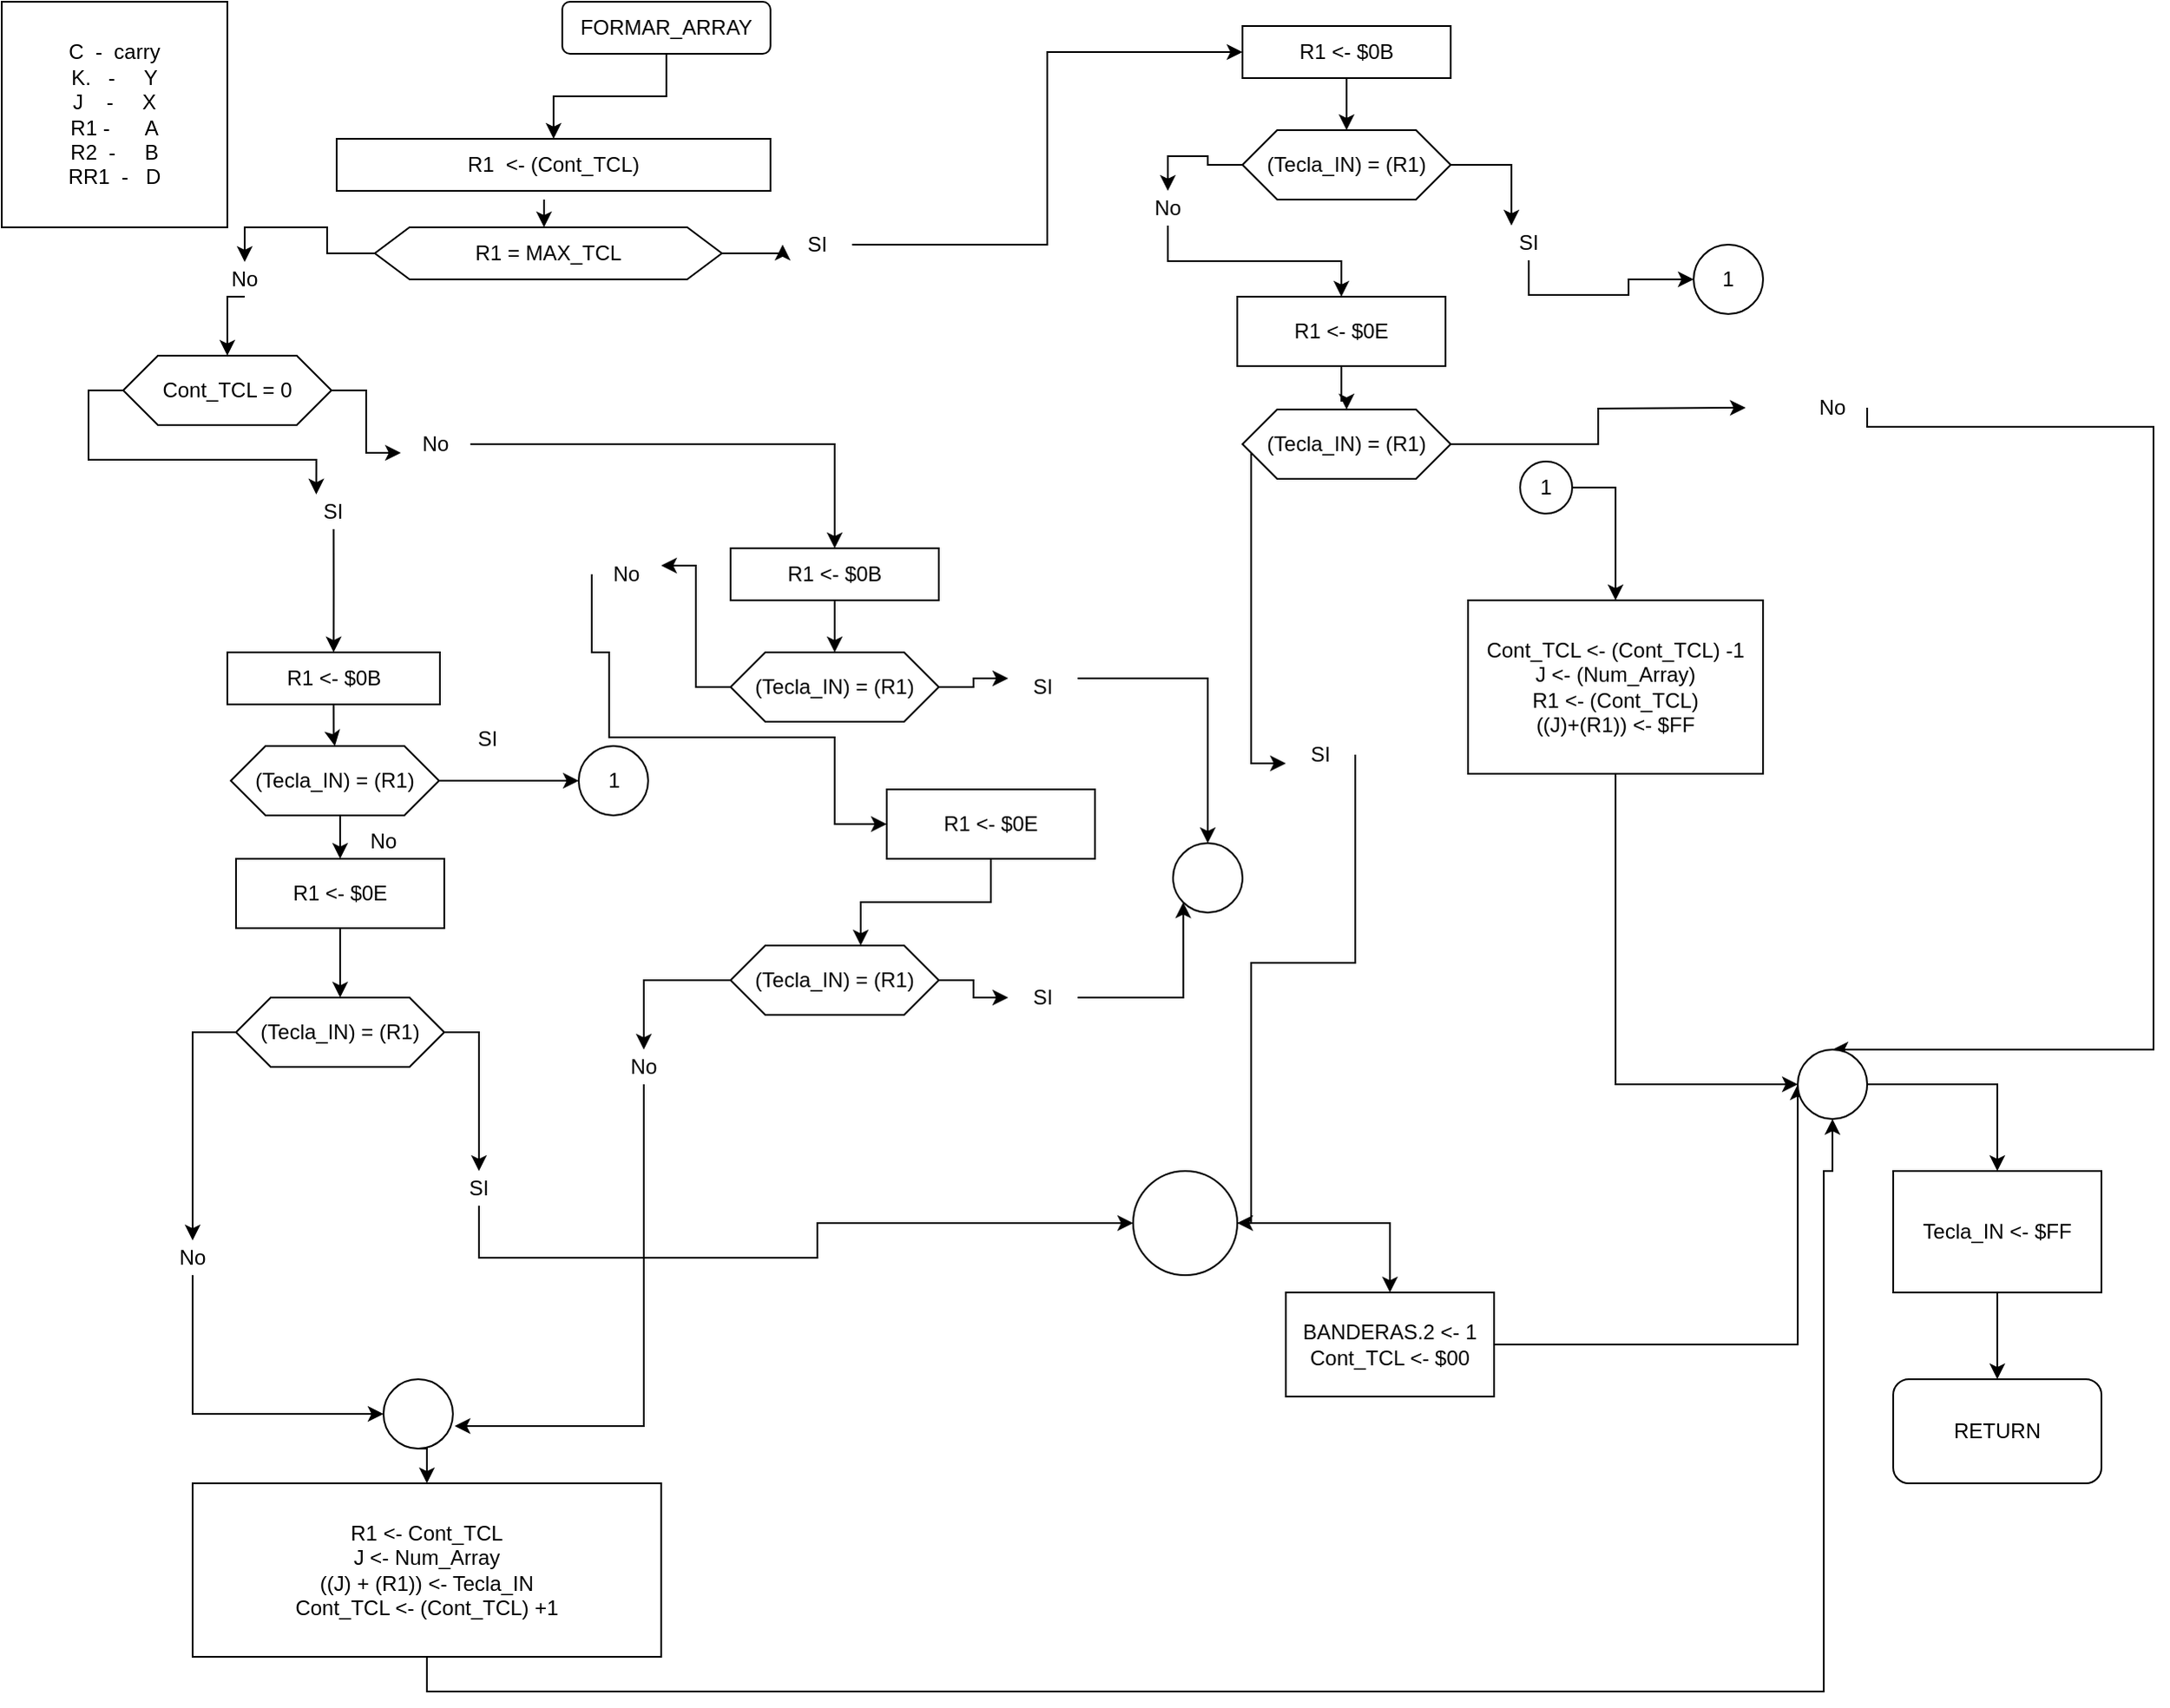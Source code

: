 <mxfile version="14.4.3" type="device"><diagram id="Vap7VGlmj7mA0fxkvcFt" name="Page-1"><mxGraphModel dx="685" dy="785" grid="1" gridSize="10" guides="1" tooltips="1" connect="1" arrows="1" fold="1" page="1" pageScale="1" pageWidth="850" pageHeight="1100" math="0" shadow="0"><root><mxCell id="0"/><mxCell id="1" parent="0"/><mxCell id="mARzQ-WPaSmC9xW1_njs-147" style="edgeStyle=orthogonalEdgeStyle;rounded=0;orthogonalLoop=1;jettySize=auto;html=1;exitX=0.5;exitY=1;exitDx=0;exitDy=0;" parent="1" source="mARzQ-WPaSmC9xW1_njs-1" target="mARzQ-WPaSmC9xW1_njs-114" edge="1"><mxGeometry relative="1" as="geometry"/></mxCell><mxCell id="mARzQ-WPaSmC9xW1_njs-1" value="FORMAR_ARRAY" style="rounded=1;whiteSpace=wrap;html=1;" parent="1" vertex="1"><mxGeometry x="333" y="6" width="120" height="30" as="geometry"/></mxCell><mxCell id="mARzQ-WPaSmC9xW1_njs-9" value="C &amp;nbsp;- &amp;nbsp;carry&lt;br&gt;K. &amp;nbsp; - &amp;nbsp; &amp;nbsp; Y&lt;br&gt;J &amp;nbsp; &amp;nbsp;- &amp;nbsp; &amp;nbsp; X&lt;br&gt;R1 - &amp;nbsp; &amp;nbsp; &amp;nbsp;A&lt;br&gt;R2 &amp;nbsp;- &amp;nbsp; &amp;nbsp; B&lt;br&gt;RR1 &amp;nbsp;- &amp;nbsp; D" style="whiteSpace=wrap;html=1;aspect=fixed;" parent="1" vertex="1"><mxGeometry x="10" y="6" width="130" height="130" as="geometry"/></mxCell><mxCell id="mARzQ-WPaSmC9xW1_njs-62" style="edgeStyle=orthogonalEdgeStyle;rounded=0;orthogonalLoop=1;jettySize=auto;html=1;exitX=0.5;exitY=1;exitDx=0;exitDy=0;entryX=0.5;entryY=0;entryDx=0;entryDy=0;" parent="1" edge="1"><mxGeometry relative="1" as="geometry"><mxPoint x="322.5" y="120" as="sourcePoint"/><mxPoint x="322.5" y="136" as="targetPoint"/></mxGeometry></mxCell><mxCell id="mARzQ-WPaSmC9xW1_njs-114" value="R1 &amp;nbsp;&amp;lt;- (Cont_TCL)" style="rounded=0;whiteSpace=wrap;html=1;" parent="1" vertex="1"><mxGeometry x="203" y="85" width="250" height="30" as="geometry"/></mxCell><mxCell id="QvKvK3pYn0dn1ssmonfh-1" style="edgeStyle=orthogonalEdgeStyle;rounded=0;orthogonalLoop=1;jettySize=auto;html=1;exitX=0;exitY=0.5;exitDx=0;exitDy=0;entryX=0.5;entryY=0;entryDx=0;entryDy=0;" edge="1" parent="1" source="mARzQ-WPaSmC9xW1_njs-115" target="NC7_IRbLGc4fIgl-9rr4-3"><mxGeometry relative="1" as="geometry"/></mxCell><mxCell id="QvKvK3pYn0dn1ssmonfh-4" style="edgeStyle=orthogonalEdgeStyle;rounded=0;orthogonalLoop=1;jettySize=auto;html=1;exitX=1;exitY=0.5;exitDx=0;exitDy=0;entryX=0;entryY=0.5;entryDx=0;entryDy=0;" edge="1" parent="1" source="mARzQ-WPaSmC9xW1_njs-115" target="NC7_IRbLGc4fIgl-9rr4-10"><mxGeometry relative="1" as="geometry"/></mxCell><mxCell id="mARzQ-WPaSmC9xW1_njs-115" value="R1 = MAX_TCL" style="shape=hexagon;perimeter=hexagonPerimeter2;whiteSpace=wrap;html=1;fixedSize=1;" parent="1" vertex="1"><mxGeometry x="225" y="136" width="200" height="30" as="geometry"/></mxCell><mxCell id="mARzQ-WPaSmC9xW1_njs-149" style="edgeStyle=orthogonalEdgeStyle;rounded=0;orthogonalLoop=1;jettySize=auto;html=1;exitX=0.5;exitY=1;exitDx=0;exitDy=0;" parent="1" source="mARzQ-WPaSmC9xW1_njs-116" target="mARzQ-WPaSmC9xW1_njs-117" edge="1"><mxGeometry relative="1" as="geometry"/></mxCell><mxCell id="mARzQ-WPaSmC9xW1_njs-116" value="R1 &amp;lt;- $0B" style="rounded=0;whiteSpace=wrap;html=1;" parent="1" vertex="1"><mxGeometry x="725" y="20" width="120" height="30" as="geometry"/></mxCell><mxCell id="QvKvK3pYn0dn1ssmonfh-16" style="edgeStyle=orthogonalEdgeStyle;rounded=0;orthogonalLoop=1;jettySize=auto;html=1;exitX=0;exitY=0.5;exitDx=0;exitDy=0;entryX=0.5;entryY=0;entryDx=0;entryDy=0;" edge="1" parent="1" source="mARzQ-WPaSmC9xW1_njs-117" target="NC7_IRbLGc4fIgl-9rr4-8"><mxGeometry relative="1" as="geometry"/></mxCell><mxCell id="QvKvK3pYn0dn1ssmonfh-19" style="edgeStyle=orthogonalEdgeStyle;rounded=0;orthogonalLoop=1;jettySize=auto;html=1;exitX=1;exitY=0.5;exitDx=0;exitDy=0;entryX=0.25;entryY=0;entryDx=0;entryDy=0;" edge="1" parent="1" source="mARzQ-WPaSmC9xW1_njs-117" target="NC7_IRbLGc4fIgl-9rr4-5"><mxGeometry relative="1" as="geometry"/></mxCell><mxCell id="mARzQ-WPaSmC9xW1_njs-117" value="(Tecla_IN) = (R1)" style="shape=hexagon;perimeter=hexagonPerimeter2;whiteSpace=wrap;html=1;fixedSize=1;" parent="1" vertex="1"><mxGeometry x="725" y="80" width="120" height="40" as="geometry"/></mxCell><mxCell id="mARzQ-WPaSmC9xW1_njs-118" value="1" style="ellipse;whiteSpace=wrap;html=1;aspect=fixed;" parent="1" vertex="1"><mxGeometry x="985" y="146" width="40" height="40" as="geometry"/></mxCell><mxCell id="mARzQ-WPaSmC9xW1_njs-152" style="edgeStyle=orthogonalEdgeStyle;rounded=0;orthogonalLoop=1;jettySize=auto;html=1;exitX=0.5;exitY=1;exitDx=0;exitDy=0;" parent="1" source="mARzQ-WPaSmC9xW1_njs-120" target="mARzQ-WPaSmC9xW1_njs-122" edge="1"><mxGeometry relative="1" as="geometry"/></mxCell><mxCell id="mARzQ-WPaSmC9xW1_njs-120" value="R1 &amp;lt;- $0E" style="rounded=0;whiteSpace=wrap;html=1;" parent="1" vertex="1"><mxGeometry x="722" y="176" width="120" height="40" as="geometry"/></mxCell><mxCell id="mARzQ-WPaSmC9xW1_njs-181" style="edgeStyle=orthogonalEdgeStyle;rounded=0;orthogonalLoop=1;jettySize=auto;html=1;exitX=1;exitY=0.5;exitDx=0;exitDy=0;" parent="1" source="mARzQ-WPaSmC9xW1_njs-122" edge="1"><mxGeometry relative="1" as="geometry"><mxPoint x="1015" y="240" as="targetPoint"/></mxGeometry></mxCell><mxCell id="NC7_IRbLGc4fIgl-9rr4-18" style="edgeStyle=orthogonalEdgeStyle;rounded=0;orthogonalLoop=1;jettySize=auto;html=1;exitX=0.5;exitY=1;exitDx=0;exitDy=0;entryX=0;entryY=0.75;entryDx=0;entryDy=0;" parent="1" source="mARzQ-WPaSmC9xW1_njs-122" target="mARzQ-WPaSmC9xW1_njs-174" edge="1"><mxGeometry relative="1" as="geometry"><Array as="points"><mxPoint x="730" y="260"/><mxPoint x="730" y="445"/></Array></mxGeometry></mxCell><mxCell id="mARzQ-WPaSmC9xW1_njs-122" value="(Tecla_IN) = (R1)" style="shape=hexagon;perimeter=hexagonPerimeter2;whiteSpace=wrap;html=1;fixedSize=1;" parent="1" vertex="1"><mxGeometry x="725" y="241" width="120" height="40" as="geometry"/></mxCell><mxCell id="NC7_IRbLGc4fIgl-9rr4-15" style="edgeStyle=orthogonalEdgeStyle;rounded=0;orthogonalLoop=1;jettySize=auto;html=1;exitX=1;exitY=0.5;exitDx=0;exitDy=0;entryX=0;entryY=0.75;entryDx=0;entryDy=0;" parent="1" source="mARzQ-WPaSmC9xW1_njs-123" target="mARzQ-WPaSmC9xW1_njs-156" edge="1"><mxGeometry relative="1" as="geometry"/></mxCell><mxCell id="QvKvK3pYn0dn1ssmonfh-14" style="edgeStyle=orthogonalEdgeStyle;rounded=0;orthogonalLoop=1;jettySize=auto;html=1;exitX=0;exitY=0.5;exitDx=0;exitDy=0;entryX=0.25;entryY=0;entryDx=0;entryDy=0;" edge="1" parent="1" source="mARzQ-WPaSmC9xW1_njs-123" target="mARzQ-WPaSmC9xW1_njs-155"><mxGeometry relative="1" as="geometry"/></mxCell><mxCell id="mARzQ-WPaSmC9xW1_njs-123" value="Cont_TCL = 0" style="shape=hexagon;perimeter=hexagonPerimeter2;whiteSpace=wrap;html=1;fixedSize=1;" parent="1" vertex="1"><mxGeometry x="80" y="210" width="120" height="40" as="geometry"/></mxCell><mxCell id="mARzQ-WPaSmC9xW1_njs-137" style="edgeStyle=orthogonalEdgeStyle;rounded=0;orthogonalLoop=1;jettySize=auto;html=1;exitX=0.5;exitY=1;exitDx=0;exitDy=0;" parent="1" source="mARzQ-WPaSmC9xW1_njs-124" target="mARzQ-WPaSmC9xW1_njs-125" edge="1"><mxGeometry relative="1" as="geometry"/></mxCell><mxCell id="mARzQ-WPaSmC9xW1_njs-124" value="R1 &amp;lt;- $0B" style="rounded=0;whiteSpace=wrap;html=1;" parent="1" vertex="1"><mxGeometry x="140" y="381" width="122.5" height="30" as="geometry"/></mxCell><mxCell id="mARzQ-WPaSmC9xW1_njs-138" style="edgeStyle=orthogonalEdgeStyle;rounded=0;orthogonalLoop=1;jettySize=auto;html=1;exitX=1;exitY=0.5;exitDx=0;exitDy=0;entryX=0;entryY=0.5;entryDx=0;entryDy=0;" parent="1" source="mARzQ-WPaSmC9xW1_njs-125" target="mARzQ-WPaSmC9xW1_njs-126" edge="1"><mxGeometry relative="1" as="geometry"/></mxCell><mxCell id="mARzQ-WPaSmC9xW1_njs-139" style="edgeStyle=orthogonalEdgeStyle;rounded=0;orthogonalLoop=1;jettySize=auto;html=1;exitX=0.5;exitY=1;exitDx=0;exitDy=0;entryX=0.5;entryY=0;entryDx=0;entryDy=0;" parent="1" source="mARzQ-WPaSmC9xW1_njs-125" target="mARzQ-WPaSmC9xW1_njs-127" edge="1"><mxGeometry relative="1" as="geometry"/></mxCell><mxCell id="mARzQ-WPaSmC9xW1_njs-125" value="(Tecla_IN) = (R1)" style="shape=hexagon;perimeter=hexagonPerimeter2;whiteSpace=wrap;html=1;fixedSize=1;" parent="1" vertex="1"><mxGeometry x="142" y="435" width="120" height="40" as="geometry"/></mxCell><mxCell id="mARzQ-WPaSmC9xW1_njs-126" value="1" style="ellipse;whiteSpace=wrap;html=1;aspect=fixed;" parent="1" vertex="1"><mxGeometry x="342.5" y="435" width="40" height="40" as="geometry"/></mxCell><mxCell id="mARzQ-WPaSmC9xW1_njs-140" style="edgeStyle=orthogonalEdgeStyle;rounded=0;orthogonalLoop=1;jettySize=auto;html=1;exitX=0.5;exitY=1;exitDx=0;exitDy=0;" parent="1" source="mARzQ-WPaSmC9xW1_njs-127" target="mARzQ-WPaSmC9xW1_njs-128" edge="1"><mxGeometry relative="1" as="geometry"/></mxCell><mxCell id="mARzQ-WPaSmC9xW1_njs-127" value="R1 &amp;lt;- $0E" style="rounded=0;whiteSpace=wrap;html=1;" parent="1" vertex="1"><mxGeometry x="145" y="500" width="120" height="40" as="geometry"/></mxCell><mxCell id="mARzQ-WPaSmC9xW1_njs-142" style="edgeStyle=orthogonalEdgeStyle;rounded=0;orthogonalLoop=1;jettySize=auto;html=1;exitX=1;exitY=0.5;exitDx=0;exitDy=0;entryX=0.5;entryY=0;entryDx=0;entryDy=0;" parent="1" source="mARzQ-WPaSmC9xW1_njs-128" target="mARzQ-WPaSmC9xW1_njs-141" edge="1"><mxGeometry relative="1" as="geometry"/></mxCell><mxCell id="QvKvK3pYn0dn1ssmonfh-10" style="edgeStyle=orthogonalEdgeStyle;rounded=0;orthogonalLoop=1;jettySize=auto;html=1;exitX=0;exitY=0.5;exitDx=0;exitDy=0;entryX=0.5;entryY=0;entryDx=0;entryDy=0;" edge="1" parent="1" source="mARzQ-WPaSmC9xW1_njs-128" target="NC7_IRbLGc4fIgl-9rr4-11"><mxGeometry relative="1" as="geometry"/></mxCell><mxCell id="mARzQ-WPaSmC9xW1_njs-128" value="(Tecla_IN) = (R1)" style="shape=hexagon;perimeter=hexagonPerimeter2;whiteSpace=wrap;html=1;fixedSize=1;" parent="1" vertex="1"><mxGeometry x="145" y="580" width="120" height="40" as="geometry"/></mxCell><mxCell id="mARzQ-WPaSmC9xW1_njs-161" style="edgeStyle=orthogonalEdgeStyle;rounded=0;orthogonalLoop=1;jettySize=auto;html=1;exitX=0.5;exitY=1;exitDx=0;exitDy=0;entryX=0.5;entryY=0;entryDx=0;entryDy=0;" parent="1" source="mARzQ-WPaSmC9xW1_njs-129" target="mARzQ-WPaSmC9xW1_njs-130" edge="1"><mxGeometry relative="1" as="geometry"/></mxCell><mxCell id="mARzQ-WPaSmC9xW1_njs-129" value="R1 &amp;lt;- $0B" style="rounded=0;whiteSpace=wrap;html=1;" parent="1" vertex="1"><mxGeometry x="430" y="321" width="120" height="30" as="geometry"/></mxCell><mxCell id="mARzQ-WPaSmC9xW1_njs-165" style="edgeStyle=orthogonalEdgeStyle;rounded=0;orthogonalLoop=1;jettySize=auto;html=1;exitX=1;exitY=0.5;exitDx=0;exitDy=0;entryX=0;entryY=0.25;entryDx=0;entryDy=0;" parent="1" source="mARzQ-WPaSmC9xW1_njs-130" target="mARzQ-WPaSmC9xW1_njs-164" edge="1"><mxGeometry relative="1" as="geometry"/></mxCell><mxCell id="QvKvK3pYn0dn1ssmonfh-12" style="edgeStyle=orthogonalEdgeStyle;rounded=0;orthogonalLoop=1;jettySize=auto;html=1;exitX=0;exitY=0.5;exitDx=0;exitDy=0;entryX=1;entryY=0.25;entryDx=0;entryDy=0;" edge="1" parent="1" source="mARzQ-WPaSmC9xW1_njs-130" target="NC7_IRbLGc4fIgl-9rr4-13"><mxGeometry relative="1" as="geometry"/></mxCell><mxCell id="mARzQ-WPaSmC9xW1_njs-130" value="(Tecla_IN) = (R1)" style="shape=hexagon;perimeter=hexagonPerimeter2;whiteSpace=wrap;html=1;fixedSize=1;" parent="1" vertex="1"><mxGeometry x="430" y="381" width="120" height="40" as="geometry"/></mxCell><mxCell id="mARzQ-WPaSmC9xW1_njs-131" value="" style="ellipse;whiteSpace=wrap;html=1;aspect=fixed;" parent="1" vertex="1"><mxGeometry x="685" y="491" width="40" height="40" as="geometry"/></mxCell><mxCell id="mARzQ-WPaSmC9xW1_njs-163" style="edgeStyle=orthogonalEdgeStyle;rounded=0;orthogonalLoop=1;jettySize=auto;html=1;exitX=0.5;exitY=1;exitDx=0;exitDy=0;entryX=0.625;entryY=0;entryDx=0;entryDy=0;" parent="1" source="mARzQ-WPaSmC9xW1_njs-132" target="mARzQ-WPaSmC9xW1_njs-133" edge="1"><mxGeometry relative="1" as="geometry"/></mxCell><mxCell id="mARzQ-WPaSmC9xW1_njs-132" value="R1 &amp;lt;- $0E" style="rounded=0;whiteSpace=wrap;html=1;" parent="1" vertex="1"><mxGeometry x="520" y="460" width="120" height="40" as="geometry"/></mxCell><mxCell id="mARzQ-WPaSmC9xW1_njs-167" style="edgeStyle=orthogonalEdgeStyle;rounded=0;orthogonalLoop=1;jettySize=auto;html=1;exitX=1;exitY=0.5;exitDx=0;exitDy=0;entryX=0;entryY=0.5;entryDx=0;entryDy=0;" parent="1" source="mARzQ-WPaSmC9xW1_njs-133" edge="1" target="mARzQ-WPaSmC9xW1_njs-168"><mxGeometry relative="1" as="geometry"><mxPoint x="580" y="530" as="targetPoint"/></mxGeometry></mxCell><mxCell id="QvKvK3pYn0dn1ssmonfh-6" style="edgeStyle=orthogonalEdgeStyle;rounded=0;orthogonalLoop=1;jettySize=auto;html=1;exitX=0;exitY=0.5;exitDx=0;exitDy=0;entryX=0.5;entryY=0;entryDx=0;entryDy=0;" edge="1" parent="1" source="mARzQ-WPaSmC9xW1_njs-133" target="NC7_IRbLGc4fIgl-9rr4-12"><mxGeometry relative="1" as="geometry"/></mxCell><mxCell id="mARzQ-WPaSmC9xW1_njs-133" value="(Tecla_IN) = (R1)" style="shape=hexagon;perimeter=hexagonPerimeter2;whiteSpace=wrap;html=1;fixedSize=1;" parent="1" vertex="1"><mxGeometry x="430" y="550" width="120" height="40" as="geometry"/></mxCell><mxCell id="mARzQ-WPaSmC9xW1_njs-172" style="edgeStyle=orthogonalEdgeStyle;rounded=0;orthogonalLoop=1;jettySize=auto;html=1;exitX=0.5;exitY=1;exitDx=0;exitDy=0;" parent="1" source="mARzQ-WPaSmC9xW1_njs-141" target="mARzQ-WPaSmC9xW1_njs-173" edge="1"><mxGeometry relative="1" as="geometry"><mxPoint x="1030" y="790" as="targetPoint"/><Array as="points"><mxPoint x="285" y="730"/><mxPoint x="480" y="730"/><mxPoint x="480" y="710"/></Array></mxGeometry></mxCell><mxCell id="mARzQ-WPaSmC9xW1_njs-141" value="SI" style="text;html=1;strokeColor=none;fillColor=none;align=center;verticalAlign=middle;whiteSpace=wrap;rounded=0;" parent="1" vertex="1"><mxGeometry x="265" y="680" width="40" height="20" as="geometry"/></mxCell><mxCell id="mARzQ-WPaSmC9xW1_njs-185" style="edgeStyle=orthogonalEdgeStyle;rounded=0;orthogonalLoop=1;jettySize=auto;html=1;exitX=0.5;exitY=1;exitDx=0;exitDy=0;entryX=0.5;entryY=1;entryDx=0;entryDy=0;" parent="1" source="mARzQ-WPaSmC9xW1_njs-144" target="mARzQ-WPaSmC9xW1_njs-184" edge="1"><mxGeometry relative="1" as="geometry"><Array as="points"><mxPoint x="255" y="980"/><mxPoint x="1060" y="980"/><mxPoint x="1060" y="680"/><mxPoint x="1065" y="680"/></Array></mxGeometry></mxCell><mxCell id="mARzQ-WPaSmC9xW1_njs-144" value="R1 &amp;lt;- Cont_TCL&lt;br&gt;J &amp;lt;- Num_Array&lt;br&gt;((J) + (R1)) &amp;lt;- Tecla_IN&lt;br&gt;Cont_TCL &amp;lt;- (Cont_TCL) +1" style="rounded=0;whiteSpace=wrap;html=1;" parent="1" vertex="1"><mxGeometry x="120" y="860" width="270" height="100" as="geometry"/></mxCell><mxCell id="mARzQ-WPaSmC9xW1_njs-146" style="edgeStyle=orthogonalEdgeStyle;rounded=0;orthogonalLoop=1;jettySize=auto;html=1;exitX=0.5;exitY=1;exitDx=0;exitDy=0;entryX=0.5;entryY=0;entryDx=0;entryDy=0;" parent="1" source="mARzQ-WPaSmC9xW1_njs-145" target="mARzQ-WPaSmC9xW1_njs-144" edge="1"><mxGeometry relative="1" as="geometry"/></mxCell><mxCell id="mARzQ-WPaSmC9xW1_njs-145" value="" style="ellipse;whiteSpace=wrap;html=1;aspect=fixed;" parent="1" vertex="1"><mxGeometry x="230" y="800" width="40" height="40" as="geometry"/></mxCell><mxCell id="QvKvK3pYn0dn1ssmonfh-15" style="edgeStyle=orthogonalEdgeStyle;rounded=0;orthogonalLoop=1;jettySize=auto;html=1;exitX=0.5;exitY=1;exitDx=0;exitDy=0;" edge="1" parent="1" source="mARzQ-WPaSmC9xW1_njs-155" target="mARzQ-WPaSmC9xW1_njs-124"><mxGeometry relative="1" as="geometry"/></mxCell><mxCell id="mARzQ-WPaSmC9xW1_njs-155" value="SI" style="text;html=1;strokeColor=none;fillColor=none;align=center;verticalAlign=middle;whiteSpace=wrap;rounded=0;" parent="1" vertex="1"><mxGeometry x="181.25" y="290" width="40" height="20" as="geometry"/></mxCell><mxCell id="NC7_IRbLGc4fIgl-9rr4-16" style="edgeStyle=orthogonalEdgeStyle;rounded=0;orthogonalLoop=1;jettySize=auto;html=1;exitX=1;exitY=0.5;exitDx=0;exitDy=0;" parent="1" source="mARzQ-WPaSmC9xW1_njs-156" target="mARzQ-WPaSmC9xW1_njs-129" edge="1"><mxGeometry relative="1" as="geometry"/></mxCell><mxCell id="mARzQ-WPaSmC9xW1_njs-156" value="No" style="text;html=1;strokeColor=none;fillColor=none;align=center;verticalAlign=middle;whiteSpace=wrap;rounded=0;" parent="1" vertex="1"><mxGeometry x="240" y="251" width="40" height="20" as="geometry"/></mxCell><mxCell id="mARzQ-WPaSmC9xW1_njs-166" style="edgeStyle=orthogonalEdgeStyle;rounded=0;orthogonalLoop=1;jettySize=auto;html=1;exitX=1;exitY=0.25;exitDx=0;exitDy=0;entryX=0.5;entryY=0;entryDx=0;entryDy=0;" parent="1" source="mARzQ-WPaSmC9xW1_njs-164" target="mARzQ-WPaSmC9xW1_njs-131" edge="1"><mxGeometry relative="1" as="geometry"/></mxCell><mxCell id="mARzQ-WPaSmC9xW1_njs-164" value="SI" style="text;html=1;strokeColor=none;fillColor=none;align=center;verticalAlign=middle;whiteSpace=wrap;rounded=0;" parent="1" vertex="1"><mxGeometry x="590" y="391" width="40" height="20" as="geometry"/></mxCell><mxCell id="mARzQ-WPaSmC9xW1_njs-170" style="edgeStyle=orthogonalEdgeStyle;rounded=0;orthogonalLoop=1;jettySize=auto;html=1;exitX=1;exitY=0.5;exitDx=0;exitDy=0;entryX=0;entryY=1;entryDx=0;entryDy=0;" parent="1" source="mARzQ-WPaSmC9xW1_njs-168" target="mARzQ-WPaSmC9xW1_njs-131" edge="1"><mxGeometry relative="1" as="geometry"/></mxCell><mxCell id="mARzQ-WPaSmC9xW1_njs-168" value="SI" style="text;html=1;strokeColor=none;fillColor=none;align=center;verticalAlign=middle;whiteSpace=wrap;rounded=0;" parent="1" vertex="1"><mxGeometry x="590" y="570" width="40" height="20" as="geometry"/></mxCell><mxCell id="NC7_IRbLGc4fIgl-9rr4-22" style="edgeStyle=orthogonalEdgeStyle;rounded=0;orthogonalLoop=1;jettySize=auto;html=1;exitX=1;exitY=0.5;exitDx=0;exitDy=0;" parent="1" source="mARzQ-WPaSmC9xW1_njs-173" target="mARzQ-WPaSmC9xW1_njs-180" edge="1"><mxGeometry relative="1" as="geometry"/></mxCell><mxCell id="mARzQ-WPaSmC9xW1_njs-173" value="" style="ellipse;whiteSpace=wrap;html=1;aspect=fixed;" parent="1" vertex="1"><mxGeometry x="662" y="680" width="60" height="60" as="geometry"/></mxCell><mxCell id="NC7_IRbLGc4fIgl-9rr4-19" style="edgeStyle=orthogonalEdgeStyle;rounded=0;orthogonalLoop=1;jettySize=auto;html=1;exitX=1;exitY=0.5;exitDx=0;exitDy=0;" parent="1" source="mARzQ-WPaSmC9xW1_njs-174" target="mARzQ-WPaSmC9xW1_njs-173" edge="1"><mxGeometry relative="1" as="geometry"><Array as="points"><mxPoint x="790" y="560"/><mxPoint x="730" y="560"/><mxPoint x="730" y="710"/></Array></mxGeometry></mxCell><mxCell id="mARzQ-WPaSmC9xW1_njs-174" value="SI" style="text;html=1;strokeColor=none;fillColor=none;align=center;verticalAlign=middle;whiteSpace=wrap;rounded=0;" parent="1" vertex="1"><mxGeometry x="750" y="430" width="40" height="20" as="geometry"/></mxCell><mxCell id="NC7_IRbLGc4fIgl-9rr4-17" style="edgeStyle=orthogonalEdgeStyle;rounded=0;orthogonalLoop=1;jettySize=auto;html=1;exitX=1;exitY=0.5;exitDx=0;exitDy=0;" parent="1" source="mARzQ-WPaSmC9xW1_njs-176" target="mARzQ-WPaSmC9xW1_njs-177" edge="1"><mxGeometry relative="1" as="geometry"/></mxCell><mxCell id="mARzQ-WPaSmC9xW1_njs-176" value="1" style="ellipse;whiteSpace=wrap;html=1;aspect=fixed;" parent="1" vertex="1"><mxGeometry x="885" y="271" width="30" height="30" as="geometry"/></mxCell><mxCell id="NC7_IRbLGc4fIgl-9rr4-1" style="edgeStyle=orthogonalEdgeStyle;rounded=0;orthogonalLoop=1;jettySize=auto;html=1;exitX=0.5;exitY=1;exitDx=0;exitDy=0;entryX=0;entryY=0.5;entryDx=0;entryDy=0;" parent="1" source="mARzQ-WPaSmC9xW1_njs-177" target="mARzQ-WPaSmC9xW1_njs-184" edge="1"><mxGeometry relative="1" as="geometry"/></mxCell><mxCell id="mARzQ-WPaSmC9xW1_njs-177" value="Cont_TCL &amp;lt;- (Cont_TCL) -1&lt;br&gt;J &amp;lt;- (Num_Array)&lt;br&gt;R1 &amp;lt;- (Cont_TCL)&lt;br&gt;((J)+(R1)) &amp;lt;- $FF" style="rounded=0;whiteSpace=wrap;html=1;" parent="1" vertex="1"><mxGeometry x="855" y="351" width="170" height="100" as="geometry"/></mxCell><mxCell id="mARzQ-WPaSmC9xW1_njs-187" style="edgeStyle=orthogonalEdgeStyle;rounded=0;orthogonalLoop=1;jettySize=auto;html=1;exitX=1;exitY=0.5;exitDx=0;exitDy=0;entryX=0;entryY=0.5;entryDx=0;entryDy=0;" parent="1" source="mARzQ-WPaSmC9xW1_njs-180" target="mARzQ-WPaSmC9xW1_njs-184" edge="1"><mxGeometry relative="1" as="geometry"><Array as="points"><mxPoint x="1045" y="780"/></Array></mxGeometry></mxCell><mxCell id="mARzQ-WPaSmC9xW1_njs-180" value="BANDERAS.2 &amp;lt;- 1&lt;br&gt;Cont_TCL &amp;lt;- $00" style="rounded=0;whiteSpace=wrap;html=1;" parent="1" vertex="1"><mxGeometry x="750" y="750" width="120" height="60" as="geometry"/></mxCell><mxCell id="mARzQ-WPaSmC9xW1_njs-183" style="edgeStyle=orthogonalEdgeStyle;rounded=0;orthogonalLoop=1;jettySize=auto;html=1;exitX=1;exitY=0.5;exitDx=0;exitDy=0;entryX=0.5;entryY=0;entryDx=0;entryDy=0;" parent="1" source="mARzQ-WPaSmC9xW1_njs-182" target="mARzQ-WPaSmC9xW1_njs-184" edge="1"><mxGeometry relative="1" as="geometry"><mxPoint x="1350" y="581.429" as="targetPoint"/><Array as="points"><mxPoint x="1085" y="251"/><mxPoint x="1250" y="251"/></Array></mxGeometry></mxCell><mxCell id="mARzQ-WPaSmC9xW1_njs-182" value="No" style="text;html=1;strokeColor=none;fillColor=none;align=center;verticalAlign=middle;whiteSpace=wrap;rounded=0;" parent="1" vertex="1"><mxGeometry x="1045" y="230" width="40" height="20" as="geometry"/></mxCell><mxCell id="mARzQ-WPaSmC9xW1_njs-189" style="edgeStyle=orthogonalEdgeStyle;rounded=0;orthogonalLoop=1;jettySize=auto;html=1;exitX=1;exitY=0.5;exitDx=0;exitDy=0;" parent="1" source="mARzQ-WPaSmC9xW1_njs-184" target="mARzQ-WPaSmC9xW1_njs-188" edge="1"><mxGeometry relative="1" as="geometry"/></mxCell><mxCell id="mARzQ-WPaSmC9xW1_njs-184" value="" style="ellipse;whiteSpace=wrap;html=1;aspect=fixed;" parent="1" vertex="1"><mxGeometry x="1045" y="610" width="40" height="40" as="geometry"/></mxCell><mxCell id="mARzQ-WPaSmC9xW1_njs-191" style="edgeStyle=orthogonalEdgeStyle;rounded=0;orthogonalLoop=1;jettySize=auto;html=1;exitX=0.5;exitY=1;exitDx=0;exitDy=0;entryX=0.5;entryY=0;entryDx=0;entryDy=0;" parent="1" source="mARzQ-WPaSmC9xW1_njs-188" target="mARzQ-WPaSmC9xW1_njs-190" edge="1"><mxGeometry relative="1" as="geometry"/></mxCell><mxCell id="mARzQ-WPaSmC9xW1_njs-188" value="Tecla_IN &amp;lt;- $FF" style="rounded=0;whiteSpace=wrap;html=1;" parent="1" vertex="1"><mxGeometry x="1100" y="680" width="120" height="70" as="geometry"/></mxCell><mxCell id="mARzQ-WPaSmC9xW1_njs-190" value="RETURN" style="rounded=1;whiteSpace=wrap;html=1;" parent="1" vertex="1"><mxGeometry x="1100" y="800" width="120" height="60" as="geometry"/></mxCell><mxCell id="QvKvK3pYn0dn1ssmonfh-2" style="edgeStyle=orthogonalEdgeStyle;rounded=0;orthogonalLoop=1;jettySize=auto;html=1;exitX=0.5;exitY=1;exitDx=0;exitDy=0;entryX=0.5;entryY=0;entryDx=0;entryDy=0;" edge="1" parent="1" source="NC7_IRbLGc4fIgl-9rr4-3" target="mARzQ-WPaSmC9xW1_njs-123"><mxGeometry relative="1" as="geometry"/></mxCell><mxCell id="NC7_IRbLGc4fIgl-9rr4-3" value="No" style="text;html=1;strokeColor=none;fillColor=none;align=center;verticalAlign=middle;whiteSpace=wrap;rounded=0;" parent="1" vertex="1"><mxGeometry x="130" y="156" width="40" height="20" as="geometry"/></mxCell><mxCell id="QvKvK3pYn0dn1ssmonfh-20" style="edgeStyle=orthogonalEdgeStyle;rounded=0;orthogonalLoop=1;jettySize=auto;html=1;exitX=0.5;exitY=1;exitDx=0;exitDy=0;entryX=0;entryY=0.5;entryDx=0;entryDy=0;" edge="1" parent="1" source="NC7_IRbLGc4fIgl-9rr4-5" target="mARzQ-WPaSmC9xW1_njs-118"><mxGeometry relative="1" as="geometry"/></mxCell><mxCell id="NC7_IRbLGc4fIgl-9rr4-5" value="SI" style="text;html=1;strokeColor=none;fillColor=none;align=center;verticalAlign=middle;whiteSpace=wrap;rounded=0;" parent="1" vertex="1"><mxGeometry x="870" y="135" width="40" height="20" as="geometry"/></mxCell><mxCell id="NC7_IRbLGc4fIgl-9rr4-6" value="SI" style="text;html=1;strokeColor=none;fillColor=none;align=center;verticalAlign=middle;whiteSpace=wrap;rounded=0;" parent="1" vertex="1"><mxGeometry x="270" y="421" width="40" height="20" as="geometry"/></mxCell><mxCell id="NC7_IRbLGc4fIgl-9rr4-7" value="No" style="text;html=1;strokeColor=none;fillColor=none;align=center;verticalAlign=middle;whiteSpace=wrap;rounded=0;" parent="1" vertex="1"><mxGeometry x="210" y="480" width="40" height="20" as="geometry"/></mxCell><mxCell id="QvKvK3pYn0dn1ssmonfh-17" style="edgeStyle=orthogonalEdgeStyle;rounded=0;orthogonalLoop=1;jettySize=auto;html=1;exitX=0.5;exitY=1;exitDx=0;exitDy=0;entryX=0.5;entryY=0;entryDx=0;entryDy=0;" edge="1" parent="1" source="NC7_IRbLGc4fIgl-9rr4-8" target="mARzQ-WPaSmC9xW1_njs-120"><mxGeometry relative="1" as="geometry"/></mxCell><mxCell id="NC7_IRbLGc4fIgl-9rr4-8" value="No" style="text;html=1;strokeColor=none;fillColor=none;align=center;verticalAlign=middle;whiteSpace=wrap;rounded=0;" parent="1" vertex="1"><mxGeometry x="662" y="115" width="40" height="20" as="geometry"/></mxCell><mxCell id="QvKvK3pYn0dn1ssmonfh-5" style="edgeStyle=orthogonalEdgeStyle;rounded=0;orthogonalLoop=1;jettySize=auto;html=1;exitX=1;exitY=0.5;exitDx=0;exitDy=0;entryX=0;entryY=0.5;entryDx=0;entryDy=0;" edge="1" parent="1" source="NC7_IRbLGc4fIgl-9rr4-10" target="mARzQ-WPaSmC9xW1_njs-116"><mxGeometry relative="1" as="geometry"/></mxCell><mxCell id="NC7_IRbLGc4fIgl-9rr4-10" value="SI" style="text;html=1;strokeColor=none;fillColor=none;align=center;verticalAlign=middle;whiteSpace=wrap;rounded=0;" parent="1" vertex="1"><mxGeometry x="460" y="136" width="40" height="20" as="geometry"/></mxCell><mxCell id="QvKvK3pYn0dn1ssmonfh-11" style="edgeStyle=orthogonalEdgeStyle;rounded=0;orthogonalLoop=1;jettySize=auto;html=1;exitX=0.5;exitY=1;exitDx=0;exitDy=0;entryX=0;entryY=0.5;entryDx=0;entryDy=0;" edge="1" parent="1" source="NC7_IRbLGc4fIgl-9rr4-11" target="mARzQ-WPaSmC9xW1_njs-145"><mxGeometry relative="1" as="geometry"/></mxCell><mxCell id="NC7_IRbLGc4fIgl-9rr4-11" value="No" style="text;html=1;strokeColor=none;fillColor=none;align=center;verticalAlign=middle;whiteSpace=wrap;rounded=0;" parent="1" vertex="1"><mxGeometry x="100" y="720" width="40" height="20" as="geometry"/></mxCell><mxCell id="QvKvK3pYn0dn1ssmonfh-7" style="edgeStyle=orthogonalEdgeStyle;rounded=0;orthogonalLoop=1;jettySize=auto;html=1;exitX=0.5;exitY=1;exitDx=0;exitDy=0;entryX=1.025;entryY=0.675;entryDx=0;entryDy=0;entryPerimeter=0;" edge="1" parent="1" source="NC7_IRbLGc4fIgl-9rr4-12" target="mARzQ-WPaSmC9xW1_njs-145"><mxGeometry relative="1" as="geometry"/></mxCell><mxCell id="NC7_IRbLGc4fIgl-9rr4-12" value="No" style="text;html=1;strokeColor=none;fillColor=none;align=center;verticalAlign=middle;whiteSpace=wrap;rounded=0;" parent="1" vertex="1"><mxGeometry x="360" y="610" width="40" height="20" as="geometry"/></mxCell><mxCell id="QvKvK3pYn0dn1ssmonfh-13" style="edgeStyle=orthogonalEdgeStyle;rounded=0;orthogonalLoop=1;jettySize=auto;html=1;exitX=0;exitY=0.5;exitDx=0;exitDy=0;" edge="1" parent="1" source="NC7_IRbLGc4fIgl-9rr4-13" target="mARzQ-WPaSmC9xW1_njs-132"><mxGeometry relative="1" as="geometry"><Array as="points"><mxPoint x="360" y="381"/><mxPoint x="360" y="430"/><mxPoint x="490" y="430"/></Array></mxGeometry></mxCell><mxCell id="NC7_IRbLGc4fIgl-9rr4-13" value="No" style="text;html=1;strokeColor=none;fillColor=none;align=center;verticalAlign=middle;whiteSpace=wrap;rounded=0;" parent="1" vertex="1"><mxGeometry x="350" y="326" width="40" height="20" as="geometry"/></mxCell></root></mxGraphModel></diagram></mxfile>